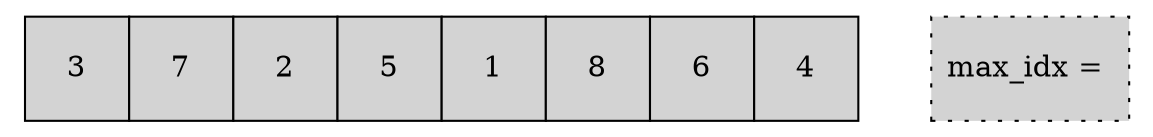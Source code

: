 digraph G
{
    node1
        [
        shape = none
            label = <<table border="0" cellspacing="0">
            <tr>
            <td port="port0" width="50" height="50" bgcolor="lightgray" border="1">3</td>
            <td port="port1" width="50" height="50" bgcolor="lightgray" border="1">7</td>
            <td port="port2" width="50" height="50" bgcolor="lightgray" border="1">2</td>
            <td port="port3" width="50" height="50" bgcolor="lightgray" border="1">5</td>
            <td port="port4" width="50" height="50" bgcolor="lightgray" border="1">1</td>
            <td port="port5" width="50" height="50" bgcolor="lightgray" border="1">8</td>
            <td port="port6" width="50" height="50" bgcolor="lightgray" border="1">6</td>
            <td port="port7" width="50" height="50" bgcolor="lightgray" border="1">4</td>
            </tr>
            </table>>
        ]
    node2
    [
        shape = none
        label = <<table border="0" cellspacing="0">
                    <tr><td port="data" style="dotted" width="50" height="50" bgcolor="lightgray" border="1"> max_idx =  </td></tr>
                </table>>
    ]
}
